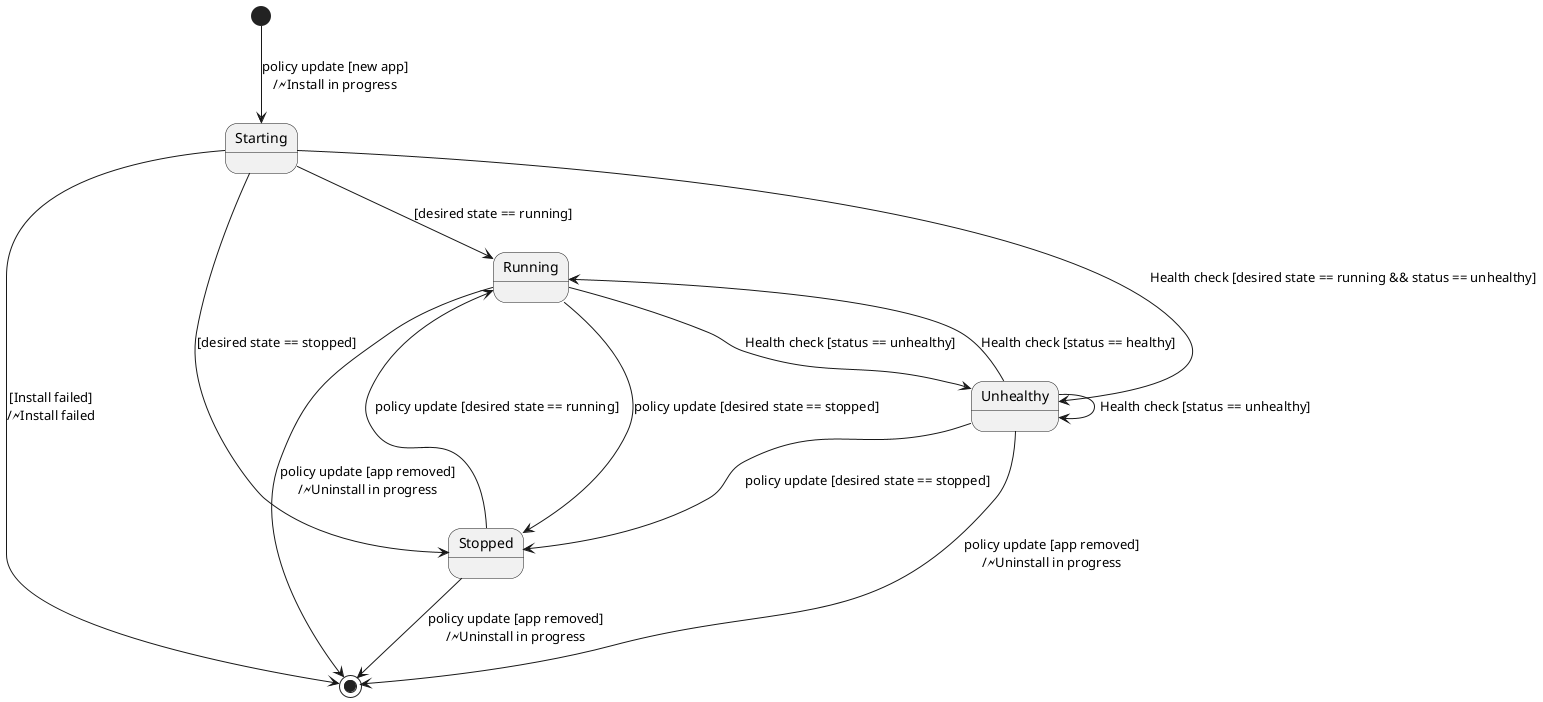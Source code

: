 @startuml
[*]        -down-> Starting : policy update [new app]\n/🗲Install in progress
Starting   --> Running: [desired state == running]
Starting   --> Unhealthy: Health check [desired state == running && status == unhealthy]
Starting   --> Stopped: [desired state == stopped]
Starting   --> [*] : [Install failed]\n/🗲Install failed
Running    --> Stopped : policy update [desired state == stopped]
Running    --> Unhealthy: Health check [status == unhealthy]
Running    --> [*] : policy update [app removed]\n/🗲Uninstall in progress
Unhealthy  --> Stopped: policy update [desired state == stopped]
Unhealthy  --> Unhealthy: Health check [status == unhealthy]
Unhealthy  --> Running: Health check [status == healthy]
Unhealthy  --> [*] : policy update [app removed]\n/🗲Uninstall in progress
Stopped    --> Running: policy update [desired state == running]
Stopped    --> [*] : policy update [app removed]\n/🗲Uninstall in progress
@enduml

